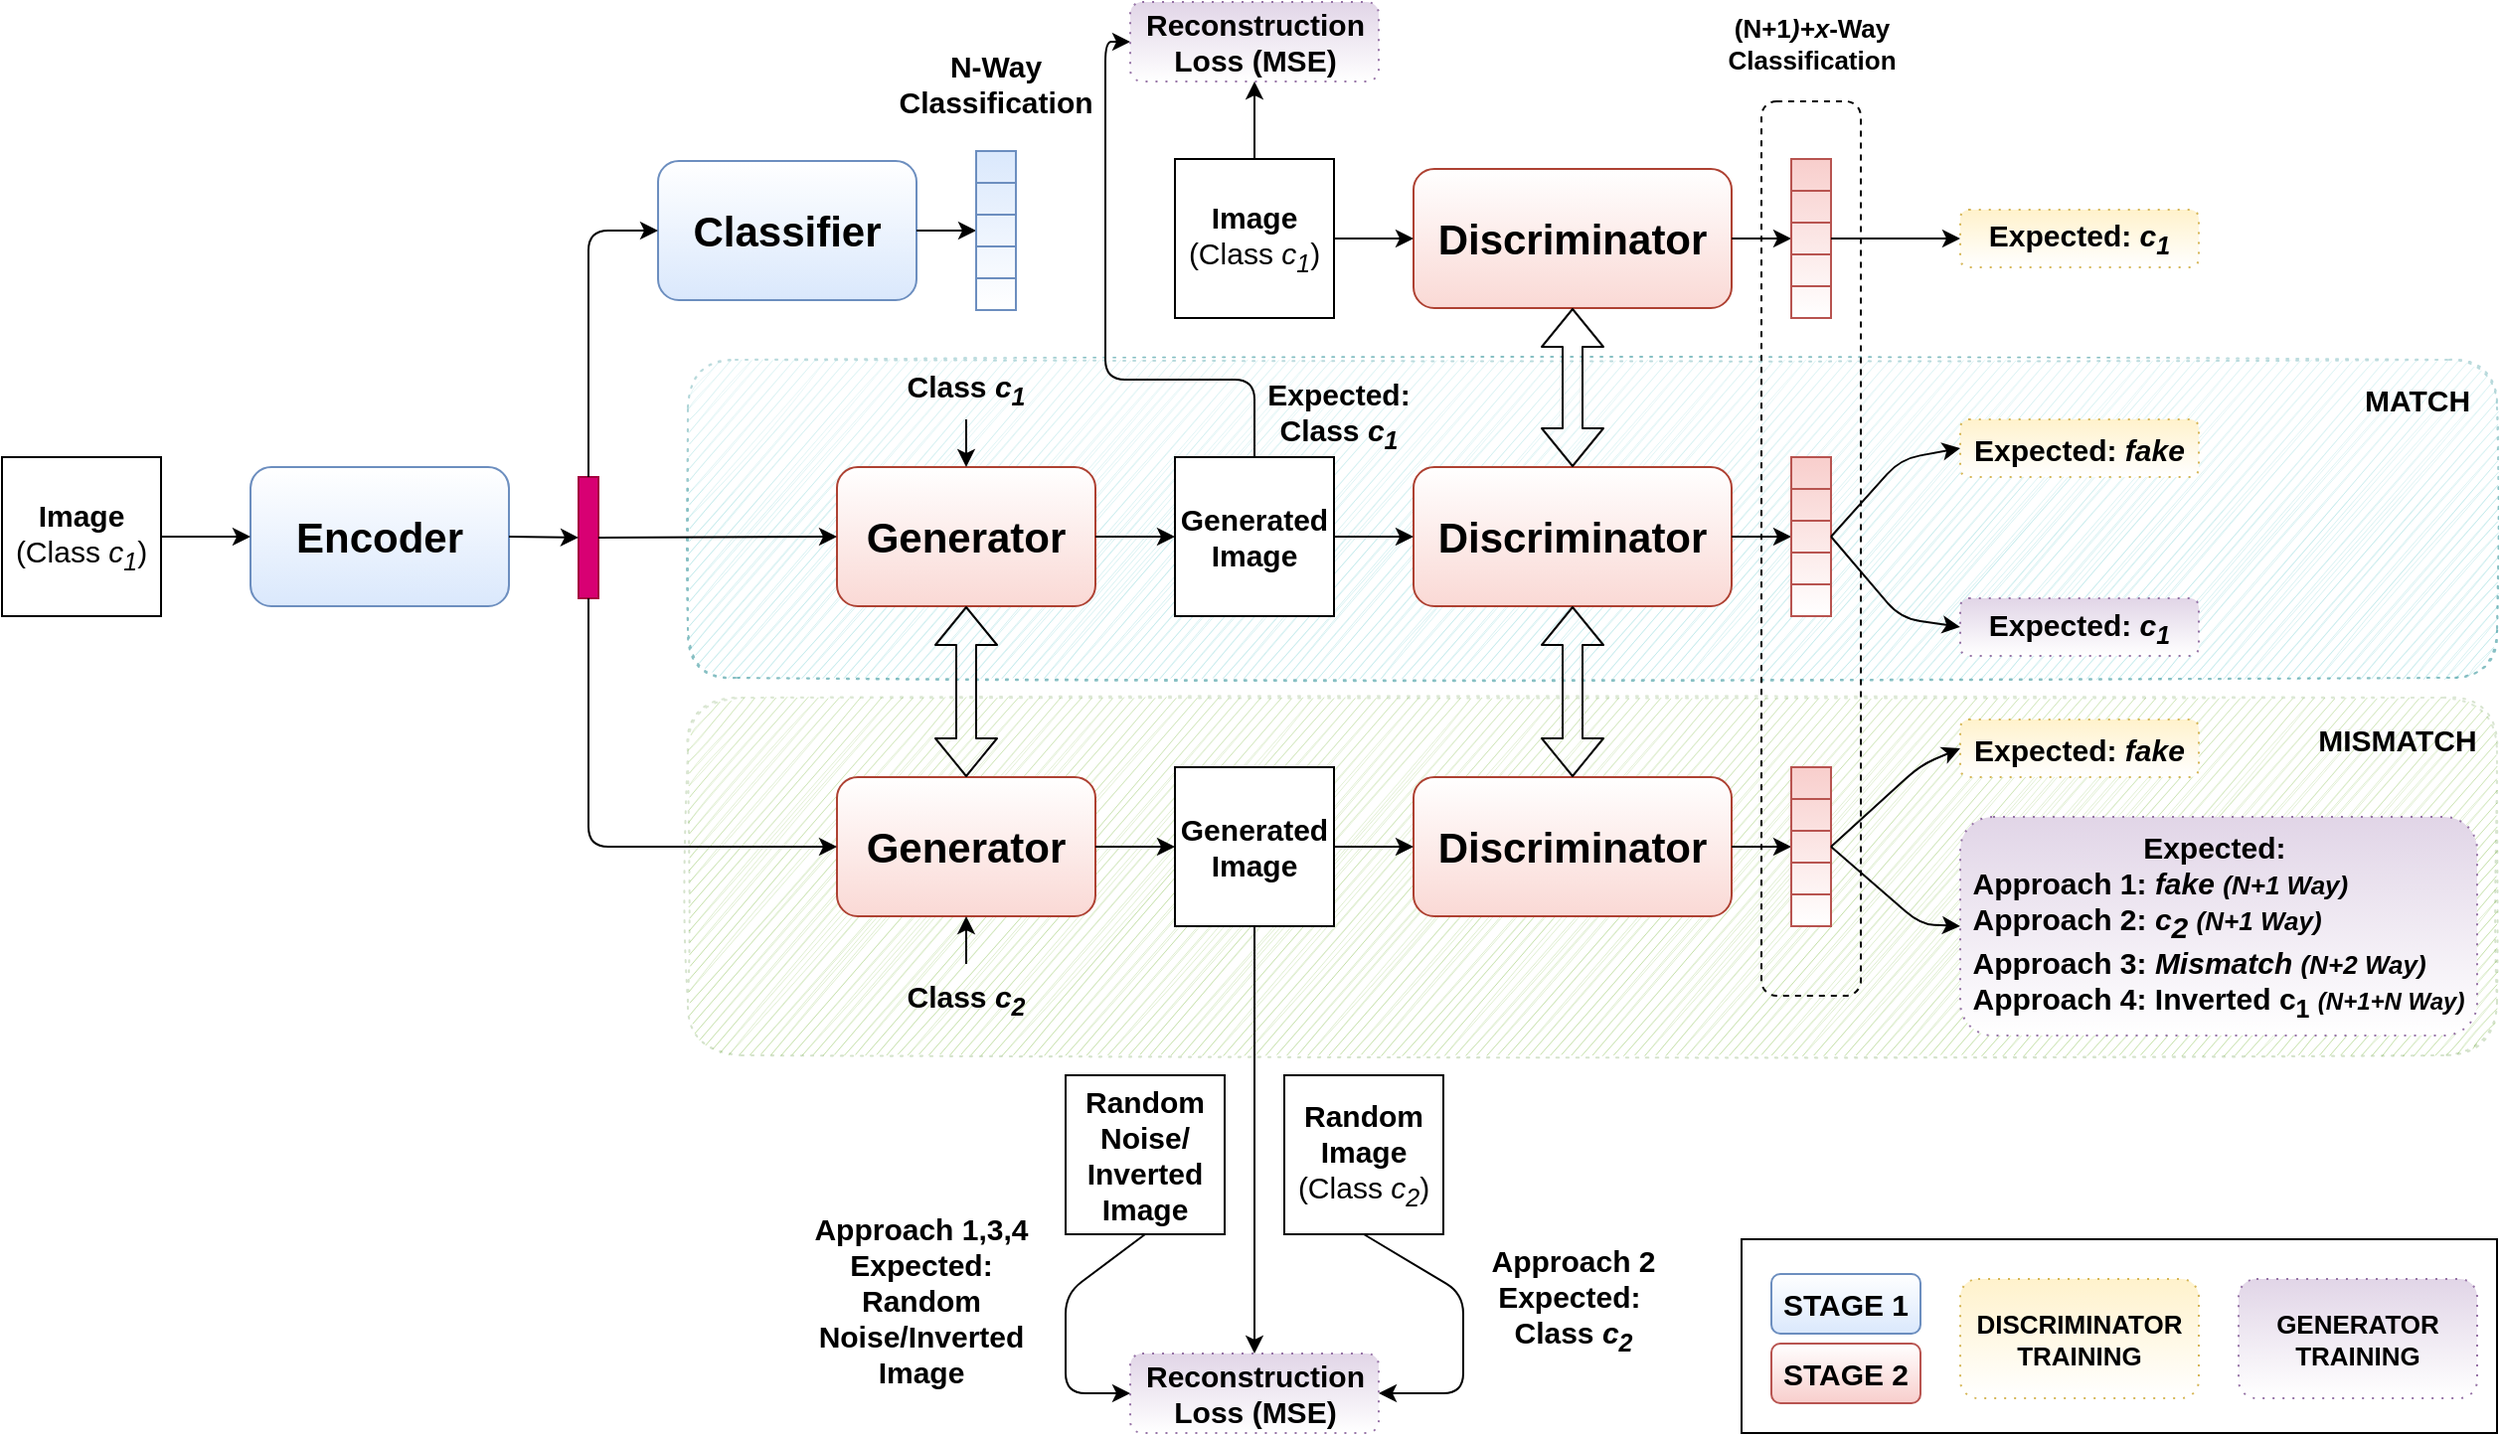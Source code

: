 <mxfile version="13.3.1" type="device"><diagram id="Z1lKrPUYATinIH0NESB3" name="Page-1"><mxGraphModel dx="1707" dy="2153" grid="1" gridSize="10" guides="1" tooltips="1" connect="1" arrows="1" fold="1" page="1" pageScale="1" pageWidth="850" pageHeight="1100" math="0" shadow="0"><root><mxCell id="0"/><mxCell id="1" parent="0"/><mxCell id="sJBZV1n2HezJWzcrsBz3-10" value="" style="rounded=0;whiteSpace=wrap;html=1;glass=0;gradientColor=none;" parent="1" vertex="1"><mxGeometry x="980" y="552.5" width="380" height="97.5" as="geometry"/></mxCell><mxCell id="sJBZV1n2HezJWzcrsBz3-5" value="" style="rounded=1;whiteSpace=wrap;html=1;glass=1;dashed=1;dashPattern=1 4;opacity=20;sketch=1;fillColor=#60a917;strokeColor=#2D7600;fontColor=#ffffff;comic=0;" parent="1" vertex="1"><mxGeometry x="450" y="280" width="910" height="180" as="geometry"/></mxCell><mxCell id="sJBZV1n2HezJWzcrsBz3-4" value="" style="rounded=1;whiteSpace=wrap;html=1;dashed=1;dashPattern=1 4;fillColor=#b0e3e6;strokeColor=#0e8088;opacity=50;glass=1;sketch=1;comic=0;" parent="1" vertex="1"><mxGeometry x="450" y="110" width="910" height="160" as="geometry"/></mxCell><mxCell id="zJcw-vy9hjVCx4lEoy4N-41" value="" style="rounded=1;whiteSpace=wrap;html=1;fillColor=none;dashed=1;" parent="1" vertex="1"><mxGeometry x="990" y="-20" width="50" height="450" as="geometry"/></mxCell><mxCell id="mXo8f-VwSQcSTak5ATPw-1" value="" style="rounded=1;whiteSpace=wrap;html=1;fillColor=#fad9d5;strokeColor=#ae4132;gradientDirection=north;gradientColor=#ffffff;" parent="1" vertex="1"><mxGeometry x="525" y="320" width="130" height="70" as="geometry"/></mxCell><mxCell id="mXo8f-VwSQcSTak5ATPw-2" value="&lt;font style=&quot;font-size: 21px&quot;&gt;&lt;b&gt;Generator&lt;/b&gt;&lt;/font&gt;" style="text;html=1;strokeColor=none;fillColor=none;align=center;verticalAlign=middle;whiteSpace=wrap;rounded=0;gradientColor=#ffffff;" parent="1" vertex="1"><mxGeometry x="540" y="332.5" width="100" height="45" as="geometry"/></mxCell><mxCell id="mXo8f-VwSQcSTak5ATPw-3" value="" style="rounded=1;whiteSpace=wrap;html=1;fillColor=#dae8fc;strokeColor=#6c8ebf;gradientDirection=north;gradientColor=#ffffff;" parent="1" vertex="1"><mxGeometry x="230" y="164" width="130" height="70" as="geometry"/></mxCell><mxCell id="mXo8f-VwSQcSTak5ATPw-4" value="&lt;font style=&quot;font-size: 21px&quot;&gt;&lt;b&gt;Encoder&lt;/b&gt;&lt;/font&gt;" style="text;html=1;strokeColor=none;fillColor=none;align=center;verticalAlign=middle;whiteSpace=wrap;rounded=0;" parent="1" vertex="1"><mxGeometry x="245" y="176.5" width="100" height="45" as="geometry"/></mxCell><mxCell id="mXo8f-VwSQcSTak5ATPw-6" value="" style="endArrow=classic;html=1;exitX=1;exitY=0.5;exitDx=0;exitDy=0;entryX=0;entryY=0.5;entryDx=0;entryDy=0;" parent="1" source="mXo8f-VwSQcSTak5ATPw-13" target="mXo8f-VwSQcSTak5ATPw-3" edge="1"><mxGeometry width="50" height="50" relative="1" as="geometry"><mxPoint x="170" y="200" as="sourcePoint"/><mxPoint x="235" y="252.5" as="targetPoint"/></mxGeometry></mxCell><mxCell id="mXo8f-VwSQcSTak5ATPw-7" value="" style="rounded=0;whiteSpace=wrap;html=1;fillColor=#d80073;strokeColor=#A50040;fontColor=#ffffff;" parent="1" vertex="1"><mxGeometry x="395" y="169" width="10" height="61" as="geometry"/></mxCell><mxCell id="mXo8f-VwSQcSTak5ATPw-8" value="" style="endArrow=classic;html=1;exitX=1;exitY=0.5;exitDx=0;exitDy=0;entryX=0;entryY=0.5;entryDx=0;entryDy=0;" parent="1" source="mXo8f-VwSQcSTak5ATPw-3" target="mXo8f-VwSQcSTak5ATPw-7" edge="1"><mxGeometry width="50" height="50" relative="1" as="geometry"><mxPoint x="400" y="340" as="sourcePoint"/><mxPoint x="450" y="290" as="targetPoint"/></mxGeometry></mxCell><mxCell id="mXo8f-VwSQcSTak5ATPw-9" value="" style="rounded=1;whiteSpace=wrap;html=1;fillColor=#dae8fc;strokeColor=#6c8ebf;gradientDirection=north;gradientColor=#ffffff;" parent="1" vertex="1"><mxGeometry x="435" y="10" width="130" height="70" as="geometry"/></mxCell><mxCell id="mXo8f-VwSQcSTak5ATPw-10" value="&lt;font style=&quot;font-size: 21px&quot;&gt;&lt;b&gt;Classifier&lt;br&gt;&lt;/b&gt;&lt;/font&gt;" style="text;html=1;strokeColor=none;fillColor=none;align=center;verticalAlign=middle;whiteSpace=wrap;rounded=0;gradientColor=#ffffff;" parent="1" vertex="1"><mxGeometry x="450" y="22.5" width="100" height="45" as="geometry"/></mxCell><mxCell id="mXo8f-VwSQcSTak5ATPw-11" value="" style="endArrow=classic;html=1;exitX=0.5;exitY=0;exitDx=0;exitDy=0;entryX=0;entryY=0.5;entryDx=0;entryDy=0;" parent="1" source="mXo8f-VwSQcSTak5ATPw-7" target="mXo8f-VwSQcSTak5ATPw-9" edge="1"><mxGeometry width="50" height="50" relative="1" as="geometry"><mxPoint x="400" y="340" as="sourcePoint"/><mxPoint x="450" y="290" as="targetPoint"/><Array as="points"><mxPoint x="400" y="45"/></Array></mxGeometry></mxCell><mxCell id="mXo8f-VwSQcSTak5ATPw-12" value="" style="endArrow=classic;html=1;exitX=0.5;exitY=1;exitDx=0;exitDy=0;entryX=0;entryY=0.5;entryDx=0;entryDy=0;" parent="1" source="mXo8f-VwSQcSTak5ATPw-7" target="mXo8f-VwSQcSTak5ATPw-1" edge="1"><mxGeometry width="50" height="50" relative="1" as="geometry"><mxPoint x="400" y="340" as="sourcePoint"/><mxPoint x="450" y="290" as="targetPoint"/><Array as="points"><mxPoint x="400" y="355"/></Array></mxGeometry></mxCell><mxCell id="mXo8f-VwSQcSTak5ATPw-13" value="&lt;font style=&quot;font-size: 15px&quot;&gt;&lt;b&gt;Image&lt;/b&gt;&lt;br&gt;(Class &lt;i&gt;c&lt;sub&gt;1&lt;/sub&gt;&lt;/i&gt;)&lt;/font&gt;" style="whiteSpace=wrap;html=1;aspect=fixed;gradientDirection=east;" parent="1" vertex="1"><mxGeometry x="105" y="159" width="80" height="80" as="geometry"/></mxCell><mxCell id="WpkxLUuWUTGT2Ar3NNRD-6" style="edgeStyle=orthogonalEdgeStyle;rounded=0;orthogonalLoop=1;jettySize=auto;html=1;entryX=0.5;entryY=0;entryDx=0;entryDy=0;" parent="1" source="mXo8f-VwSQcSTak5ATPw-14" target="WpkxLUuWUTGT2Ar3NNRD-3" edge="1"><mxGeometry relative="1" as="geometry"/></mxCell><mxCell id="mXo8f-VwSQcSTak5ATPw-14" value="&lt;font style=&quot;font-size: 15px&quot;&gt;&lt;b&gt;Generated&lt;br&gt;Image&lt;/b&gt;&lt;br&gt;&lt;/font&gt;" style="whiteSpace=wrap;html=1;aspect=fixed;gradientDirection=east;gradientColor=#ffffff;" parent="1" vertex="1"><mxGeometry x="695" y="315" width="80" height="80" as="geometry"/></mxCell><mxCell id="mXo8f-VwSQcSTak5ATPw-15" value="" style="endArrow=classic;html=1;exitX=1;exitY=0.5;exitDx=0;exitDy=0;entryX=0;entryY=0.5;entryDx=0;entryDy=0;gradientColor=#ffffff;" parent="1" source="mXo8f-VwSQcSTak5ATPw-1" target="mXo8f-VwSQcSTak5ATPw-14" edge="1"><mxGeometry width="50" height="50" relative="1" as="geometry"><mxPoint x="505" y="390" as="sourcePoint"/><mxPoint x="555" y="340" as="targetPoint"/></mxGeometry></mxCell><mxCell id="mXo8f-VwSQcSTak5ATPw-16" value="" style="rounded=1;whiteSpace=wrap;html=1;fillColor=#fad9d5;strokeColor=#ae4132;gradientDirection=north;gradientColor=#ffffff;" parent="1" vertex="1"><mxGeometry x="815" y="320" width="160" height="70" as="geometry"/></mxCell><mxCell id="mXo8f-VwSQcSTak5ATPw-17" value="&lt;font style=&quot;font-size: 21px&quot;&gt;&lt;b&gt;Discriminator&lt;br&gt;&lt;/b&gt;&lt;/font&gt;" style="text;html=1;strokeColor=none;fillColor=none;align=center;verticalAlign=middle;whiteSpace=wrap;rounded=0;gradientColor=#ffffff;" parent="1" vertex="1"><mxGeometry x="845" y="332.5" width="100" height="45" as="geometry"/></mxCell><mxCell id="mXo8f-VwSQcSTak5ATPw-18" value="" style="endArrow=classic;html=1;exitX=1;exitY=0.5;exitDx=0;exitDy=0;entryX=0;entryY=0.5;entryDx=0;entryDy=0;gradientColor=#ffffff;" parent="1" source="mXo8f-VwSQcSTak5ATPw-14" target="mXo8f-VwSQcSTak5ATPw-16" edge="1"><mxGeometry width="50" height="50" relative="1" as="geometry"><mxPoint x="745" y="430" as="sourcePoint"/><mxPoint x="795" y="380" as="targetPoint"/></mxGeometry></mxCell><mxCell id="mXo8f-VwSQcSTak5ATPw-54" value="" style="endArrow=classic;html=1;exitX=1;exitY=0.5;exitDx=0;exitDy=0;entryX=0;entryY=0.5;entryDx=0;entryDy=0;gradientColor=#ffffff;" parent="1" source="mXo8f-VwSQcSTak5ATPw-9" target="mXo8f-VwSQcSTak5ATPw-37" edge="1"><mxGeometry width="50" height="50" relative="1" as="geometry"><mxPoint x="535" y="200" as="sourcePoint"/><mxPoint x="585" y="150" as="targetPoint"/></mxGeometry></mxCell><mxCell id="mXo8f-VwSQcSTak5ATPw-55" value="&lt;font style=&quot;font-size: 15px&quot;&gt;&lt;b&gt;N-Way Classification&lt;/b&gt;&lt;/font&gt;" style="text;html=1;strokeColor=none;fillColor=none;align=center;verticalAlign=middle;whiteSpace=wrap;rounded=0;gradientColor=#ffffff;" parent="1" vertex="1"><mxGeometry x="555" y="-50" width="100" height="41" as="geometry"/></mxCell><mxCell id="mXo8f-VwSQcSTak5ATPw-56" value="&lt;font style=&quot;font-size: 13px&quot;&gt;&lt;b&gt;(N+1&lt;i&gt;)+x&lt;/i&gt;-Way Classification&lt;/b&gt;&lt;/font&gt;" style="text;html=1;strokeColor=none;fillColor=none;align=center;verticalAlign=middle;whiteSpace=wrap;rounded=0;gradientColor=#ffffff;" parent="1" vertex="1"><mxGeometry x="967.5" y="-70" width="95" height="41" as="geometry"/></mxCell><mxCell id="mXo8f-VwSQcSTak5ATPw-57" value="" style="endArrow=classic;html=1;exitX=1;exitY=0.5;exitDx=0;exitDy=0;entryX=0;entryY=0.5;entryDx=0;entryDy=0;gradientColor=#ffffff;" parent="1" source="mXo8f-VwSQcSTak5ATPw-16" target="mXo8f-VwSQcSTak5ATPw-48" edge="1"><mxGeometry width="50" height="50" relative="1" as="geometry"><mxPoint x="625" y="340" as="sourcePoint"/><mxPoint x="675" y="290" as="targetPoint"/></mxGeometry></mxCell><mxCell id="zJcw-vy9hjVCx4lEoy4N-1" value="" style="rounded=1;whiteSpace=wrap;html=1;fillColor=#fad9d5;strokeColor=#ae4132;gradientDirection=north;gradientColor=#ffffff;" parent="1" vertex="1"><mxGeometry x="525" y="164" width="130" height="70" as="geometry"/></mxCell><mxCell id="zJcw-vy9hjVCx4lEoy4N-2" value="&lt;font style=&quot;font-size: 21px&quot;&gt;&lt;b&gt;Generator&lt;/b&gt;&lt;/font&gt;" style="text;html=1;strokeColor=none;fillColor=none;align=center;verticalAlign=middle;whiteSpace=wrap;rounded=0;gradientColor=#ffffff;" parent="1" vertex="1"><mxGeometry x="540" y="176.5" width="100" height="45" as="geometry"/></mxCell><mxCell id="zJcw-vy9hjVCx4lEoy4N-3" value="&lt;font style=&quot;font-size: 15px&quot;&gt;&lt;b&gt;Generated&lt;br&gt;Image&lt;/b&gt;&lt;br&gt;&lt;/font&gt;" style="whiteSpace=wrap;html=1;aspect=fixed;gradientDirection=east;gradientColor=#ffffff;" parent="1" vertex="1"><mxGeometry x="695" y="159" width="80" height="80" as="geometry"/></mxCell><mxCell id="zJcw-vy9hjVCx4lEoy4N-4" value="" style="endArrow=classic;html=1;exitX=1;exitY=0.5;exitDx=0;exitDy=0;entryX=0;entryY=0.5;entryDx=0;entryDy=0;gradientColor=#ffffff;" parent="1" source="zJcw-vy9hjVCx4lEoy4N-1" target="zJcw-vy9hjVCx4lEoy4N-3" edge="1"><mxGeometry width="50" height="50" relative="1" as="geometry"><mxPoint x="505" y="234" as="sourcePoint"/><mxPoint x="555" y="184" as="targetPoint"/></mxGeometry></mxCell><mxCell id="zJcw-vy9hjVCx4lEoy4N-5" value="" style="rounded=1;whiteSpace=wrap;html=1;fillColor=#fad9d5;strokeColor=#ae4132;gradientDirection=north;gradientColor=#ffffff;" parent="1" vertex="1"><mxGeometry x="815" y="164" width="160" height="70" as="geometry"/></mxCell><mxCell id="zJcw-vy9hjVCx4lEoy4N-6" value="&lt;font style=&quot;font-size: 21px&quot;&gt;&lt;b&gt;Discriminator&lt;br&gt;&lt;/b&gt;&lt;/font&gt;" style="text;html=1;strokeColor=none;fillColor=none;align=center;verticalAlign=middle;whiteSpace=wrap;rounded=0;gradientColor=#ffffff;" parent="1" vertex="1"><mxGeometry x="845" y="176.5" width="100" height="45" as="geometry"/></mxCell><mxCell id="zJcw-vy9hjVCx4lEoy4N-7" value="" style="endArrow=classic;html=1;exitX=1;exitY=0.5;exitDx=0;exitDy=0;entryX=0;entryY=0.5;entryDx=0;entryDy=0;gradientColor=#ffffff;" parent="1" source="zJcw-vy9hjVCx4lEoy4N-3" target="zJcw-vy9hjVCx4lEoy4N-5" edge="1"><mxGeometry width="50" height="50" relative="1" as="geometry"><mxPoint x="745" y="274" as="sourcePoint"/><mxPoint x="795" y="224" as="targetPoint"/></mxGeometry></mxCell><mxCell id="zJcw-vy9hjVCx4lEoy4N-19" value="" style="endArrow=classic;html=1;exitX=1;exitY=0.5;exitDx=0;exitDy=0;entryX=0;entryY=0.5;entryDx=0;entryDy=0;gradientColor=#ffffff;" parent="1" source="zJcw-vy9hjVCx4lEoy4N-5" target="zJcw-vy9hjVCx4lEoy4N-13" edge="1"><mxGeometry width="50" height="50" relative="1" as="geometry"><mxPoint x="625" y="184" as="sourcePoint"/><mxPoint x="675" y="134" as="targetPoint"/></mxGeometry></mxCell><mxCell id="zJcw-vy9hjVCx4lEoy4N-8" value="" style="shape=table;html=1;whiteSpace=wrap;startSize=0;container=1;collapsible=0;childLayout=tableLayout;fillColor=#f8cecc;strokeColor=#b85450;gradientColor=#ffffff;" parent="1" vertex="1"><mxGeometry x="1005" y="159" width="20" height="80" as="geometry"/></mxCell><mxCell id="zJcw-vy9hjVCx4lEoy4N-9" value="" style="shape=partialRectangle;html=1;whiteSpace=wrap;collapsible=0;dropTarget=0;pointerEvents=0;fillColor=none;top=0;left=0;bottom=0;right=0;points=[[0,0.5],[1,0.5]];portConstraint=eastwest;gradientColor=#ffffff;" parent="zJcw-vy9hjVCx4lEoy4N-8" vertex="1"><mxGeometry width="20" height="16" as="geometry"/></mxCell><mxCell id="zJcw-vy9hjVCx4lEoy4N-10" value="" style="shape=partialRectangle;html=1;whiteSpace=wrap;connectable=0;overflow=hidden;fillColor=none;top=0;left=0;bottom=0;right=0;gradientColor=#ffffff;" parent="zJcw-vy9hjVCx4lEoy4N-9" vertex="1"><mxGeometry width="20" height="16" as="geometry"/></mxCell><mxCell id="zJcw-vy9hjVCx4lEoy4N-11" value="" style="shape=partialRectangle;html=1;whiteSpace=wrap;collapsible=0;dropTarget=0;pointerEvents=0;fillColor=none;top=0;left=0;bottom=0;right=0;points=[[0,0.5],[1,0.5]];portConstraint=eastwest;gradientColor=#ffffff;" parent="zJcw-vy9hjVCx4lEoy4N-8" vertex="1"><mxGeometry y="16" width="20" height="16" as="geometry"/></mxCell><mxCell id="zJcw-vy9hjVCx4lEoy4N-12" value="" style="shape=partialRectangle;html=1;whiteSpace=wrap;connectable=0;overflow=hidden;fillColor=none;top=0;left=0;bottom=0;right=0;gradientColor=#ffffff;" parent="zJcw-vy9hjVCx4lEoy4N-11" vertex="1"><mxGeometry width="20" height="16" as="geometry"/></mxCell><mxCell id="zJcw-vy9hjVCx4lEoy4N-13" value="" style="shape=partialRectangle;html=1;whiteSpace=wrap;collapsible=0;dropTarget=0;pointerEvents=0;fillColor=none;top=0;left=0;bottom=0;right=0;points=[[0,0.5],[1,0.5]];portConstraint=eastwest;gradientColor=#ffffff;" parent="zJcw-vy9hjVCx4lEoy4N-8" vertex="1"><mxGeometry y="32" width="20" height="16" as="geometry"/></mxCell><mxCell id="zJcw-vy9hjVCx4lEoy4N-14" value="" style="shape=partialRectangle;html=1;whiteSpace=wrap;connectable=0;overflow=hidden;fillColor=none;top=0;left=0;bottom=0;right=0;gradientColor=#ffffff;" parent="zJcw-vy9hjVCx4lEoy4N-13" vertex="1"><mxGeometry width="20" height="16" as="geometry"/></mxCell><mxCell id="zJcw-vy9hjVCx4lEoy4N-15" value="" style="shape=partialRectangle;html=1;whiteSpace=wrap;collapsible=0;dropTarget=0;pointerEvents=0;fillColor=none;top=0;left=0;bottom=0;right=0;points=[[0,0.5],[1,0.5]];portConstraint=eastwest;gradientColor=#ffffff;" parent="zJcw-vy9hjVCx4lEoy4N-8" vertex="1"><mxGeometry y="48" width="20" height="16" as="geometry"/></mxCell><mxCell id="zJcw-vy9hjVCx4lEoy4N-16" value="" style="shape=partialRectangle;html=1;whiteSpace=wrap;connectable=0;overflow=hidden;fillColor=none;top=0;left=0;bottom=0;right=0;gradientColor=#ffffff;" parent="zJcw-vy9hjVCx4lEoy4N-15" vertex="1"><mxGeometry width="20" height="16" as="geometry"/></mxCell><mxCell id="zJcw-vy9hjVCx4lEoy4N-17" value="" style="shape=partialRectangle;html=1;whiteSpace=wrap;collapsible=0;dropTarget=0;pointerEvents=0;fillColor=none;top=0;left=0;bottom=0;right=0;points=[[0,0.5],[1,0.5]];portConstraint=eastwest;gradientColor=#ffffff;" parent="zJcw-vy9hjVCx4lEoy4N-8" vertex="1"><mxGeometry y="64" width="20" height="16" as="geometry"/></mxCell><mxCell id="zJcw-vy9hjVCx4lEoy4N-18" value="" style="shape=partialRectangle;html=1;whiteSpace=wrap;connectable=0;overflow=hidden;fillColor=none;top=0;left=0;bottom=0;right=0;gradientColor=#ffffff;" parent="zJcw-vy9hjVCx4lEoy4N-17" vertex="1"><mxGeometry width="20" height="16" as="geometry"/></mxCell><mxCell id="mXo8f-VwSQcSTak5ATPw-43" value="" style="shape=table;html=1;whiteSpace=wrap;startSize=0;container=1;collapsible=0;childLayout=tableLayout;fillColor=#f8cecc;strokeColor=#b85450;gradientColor=#ffffff;" parent="1" vertex="1"><mxGeometry x="1005" y="315" width="20" height="80" as="geometry"/></mxCell><mxCell id="mXo8f-VwSQcSTak5ATPw-44" value="" style="shape=partialRectangle;html=1;whiteSpace=wrap;collapsible=0;dropTarget=0;pointerEvents=0;fillColor=none;top=0;left=0;bottom=0;right=0;points=[[0,0.5],[1,0.5]];portConstraint=eastwest;gradientColor=#ffffff;" parent="mXo8f-VwSQcSTak5ATPw-43" vertex="1"><mxGeometry width="20" height="16" as="geometry"/></mxCell><mxCell id="mXo8f-VwSQcSTak5ATPw-45" value="" style="shape=partialRectangle;html=1;whiteSpace=wrap;connectable=0;overflow=hidden;fillColor=none;top=0;left=0;bottom=0;right=0;gradientColor=#ffffff;" parent="mXo8f-VwSQcSTak5ATPw-44" vertex="1"><mxGeometry width="20" height="16" as="geometry"/></mxCell><mxCell id="mXo8f-VwSQcSTak5ATPw-46" value="" style="shape=partialRectangle;html=1;whiteSpace=wrap;collapsible=0;dropTarget=0;pointerEvents=0;fillColor=none;top=0;left=0;bottom=0;right=0;points=[[0,0.5],[1,0.5]];portConstraint=eastwest;gradientColor=#ffffff;" parent="mXo8f-VwSQcSTak5ATPw-43" vertex="1"><mxGeometry y="16" width="20" height="16" as="geometry"/></mxCell><mxCell id="mXo8f-VwSQcSTak5ATPw-47" value="" style="shape=partialRectangle;html=1;whiteSpace=wrap;connectable=0;overflow=hidden;fillColor=none;top=0;left=0;bottom=0;right=0;gradientColor=#ffffff;" parent="mXo8f-VwSQcSTak5ATPw-46" vertex="1"><mxGeometry width="20" height="16" as="geometry"/></mxCell><mxCell id="mXo8f-VwSQcSTak5ATPw-48" value="" style="shape=partialRectangle;html=1;whiteSpace=wrap;collapsible=0;dropTarget=0;pointerEvents=0;fillColor=none;top=0;left=0;bottom=0;right=0;points=[[0,0.5],[1,0.5]];portConstraint=eastwest;gradientColor=#ffffff;" parent="mXo8f-VwSQcSTak5ATPw-43" vertex="1"><mxGeometry y="32" width="20" height="16" as="geometry"/></mxCell><mxCell id="mXo8f-VwSQcSTak5ATPw-49" value="" style="shape=partialRectangle;html=1;whiteSpace=wrap;connectable=0;overflow=hidden;fillColor=none;top=0;left=0;bottom=0;right=0;gradientColor=#ffffff;" parent="mXo8f-VwSQcSTak5ATPw-48" vertex="1"><mxGeometry width="20" height="16" as="geometry"/></mxCell><mxCell id="mXo8f-VwSQcSTak5ATPw-50" value="" style="shape=partialRectangle;html=1;whiteSpace=wrap;collapsible=0;dropTarget=0;pointerEvents=0;fillColor=none;top=0;left=0;bottom=0;right=0;points=[[0,0.5],[1,0.5]];portConstraint=eastwest;gradientColor=#ffffff;" parent="mXo8f-VwSQcSTak5ATPw-43" vertex="1"><mxGeometry y="48" width="20" height="16" as="geometry"/></mxCell><mxCell id="mXo8f-VwSQcSTak5ATPw-51" value="" style="shape=partialRectangle;html=1;whiteSpace=wrap;connectable=0;overflow=hidden;fillColor=none;top=0;left=0;bottom=0;right=0;gradientColor=#ffffff;" parent="mXo8f-VwSQcSTak5ATPw-50" vertex="1"><mxGeometry width="20" height="16" as="geometry"/></mxCell><mxCell id="mXo8f-VwSQcSTak5ATPw-52" value="" style="shape=partialRectangle;html=1;whiteSpace=wrap;collapsible=0;dropTarget=0;pointerEvents=0;fillColor=none;top=0;left=0;bottom=0;right=0;points=[[0,0.5],[1,0.5]];portConstraint=eastwest;gradientColor=#ffffff;" parent="mXo8f-VwSQcSTak5ATPw-43" vertex="1"><mxGeometry y="64" width="20" height="16" as="geometry"/></mxCell><mxCell id="mXo8f-VwSQcSTak5ATPw-53" value="" style="shape=partialRectangle;html=1;whiteSpace=wrap;connectable=0;overflow=hidden;fillColor=none;top=0;left=0;bottom=0;right=0;gradientColor=#ffffff;" parent="mXo8f-VwSQcSTak5ATPw-52" vertex="1"><mxGeometry width="20" height="16" as="geometry"/></mxCell><mxCell id="mXo8f-VwSQcSTak5ATPw-32" value="" style="shape=table;html=1;whiteSpace=wrap;startSize=0;container=1;collapsible=0;childLayout=tableLayout;fillColor=#dae8fc;strokeColor=#6c8ebf;gradientColor=#ffffff;" parent="1" vertex="1"><mxGeometry x="595" y="5" width="20" height="80" as="geometry"/></mxCell><mxCell id="mXo8f-VwSQcSTak5ATPw-33" value="" style="shape=partialRectangle;html=1;whiteSpace=wrap;collapsible=0;dropTarget=0;pointerEvents=0;fillColor=none;top=0;left=0;bottom=0;right=0;points=[[0,0.5],[1,0.5]];portConstraint=eastwest;gradientColor=#ffffff;" parent="mXo8f-VwSQcSTak5ATPw-32" vertex="1"><mxGeometry width="20" height="16" as="geometry"/></mxCell><mxCell id="mXo8f-VwSQcSTak5ATPw-34" value="" style="shape=partialRectangle;html=1;whiteSpace=wrap;connectable=0;overflow=hidden;fillColor=none;top=0;left=0;bottom=0;right=0;gradientColor=#ffffff;" parent="mXo8f-VwSQcSTak5ATPw-33" vertex="1"><mxGeometry width="20" height="16" as="geometry"/></mxCell><mxCell id="mXo8f-VwSQcSTak5ATPw-35" value="" style="shape=partialRectangle;html=1;whiteSpace=wrap;collapsible=0;dropTarget=0;pointerEvents=0;fillColor=none;top=0;left=0;bottom=0;right=0;points=[[0,0.5],[1,0.5]];portConstraint=eastwest;gradientColor=#ffffff;" parent="mXo8f-VwSQcSTak5ATPw-32" vertex="1"><mxGeometry y="16" width="20" height="16" as="geometry"/></mxCell><mxCell id="mXo8f-VwSQcSTak5ATPw-36" value="" style="shape=partialRectangle;html=1;whiteSpace=wrap;connectable=0;overflow=hidden;fillColor=none;top=0;left=0;bottom=0;right=0;gradientColor=#ffffff;" parent="mXo8f-VwSQcSTak5ATPw-35" vertex="1"><mxGeometry width="20" height="16" as="geometry"/></mxCell><mxCell id="mXo8f-VwSQcSTak5ATPw-37" value="" style="shape=partialRectangle;html=1;whiteSpace=wrap;collapsible=0;dropTarget=0;pointerEvents=0;fillColor=none;top=0;left=0;bottom=0;right=0;points=[[0,0.5],[1,0.5]];portConstraint=eastwest;gradientColor=#ffffff;" parent="mXo8f-VwSQcSTak5ATPw-32" vertex="1"><mxGeometry y="32" width="20" height="16" as="geometry"/></mxCell><mxCell id="mXo8f-VwSQcSTak5ATPw-38" value="" style="shape=partialRectangle;html=1;whiteSpace=wrap;connectable=0;overflow=hidden;fillColor=none;top=0;left=0;bottom=0;right=0;gradientColor=#ffffff;" parent="mXo8f-VwSQcSTak5ATPw-37" vertex="1"><mxGeometry width="20" height="16" as="geometry"/></mxCell><mxCell id="mXo8f-VwSQcSTak5ATPw-39" value="" style="shape=partialRectangle;html=1;whiteSpace=wrap;collapsible=0;dropTarget=0;pointerEvents=0;fillColor=none;top=0;left=0;bottom=0;right=0;points=[[0,0.5],[1,0.5]];portConstraint=eastwest;gradientColor=#ffffff;" parent="mXo8f-VwSQcSTak5ATPw-32" vertex="1"><mxGeometry y="48" width="20" height="16" as="geometry"/></mxCell><mxCell id="mXo8f-VwSQcSTak5ATPw-40" value="" style="shape=partialRectangle;html=1;whiteSpace=wrap;connectable=0;overflow=hidden;fillColor=none;top=0;left=0;bottom=0;right=0;gradientColor=#ffffff;" parent="mXo8f-VwSQcSTak5ATPw-39" vertex="1"><mxGeometry width="20" height="16" as="geometry"/></mxCell><mxCell id="mXo8f-VwSQcSTak5ATPw-41" value="" style="shape=partialRectangle;html=1;whiteSpace=wrap;collapsible=0;dropTarget=0;pointerEvents=0;fillColor=none;top=0;left=0;bottom=0;right=0;points=[[0,0.5],[1,0.5]];portConstraint=eastwest;gradientColor=#ffffff;" parent="mXo8f-VwSQcSTak5ATPw-32" vertex="1"><mxGeometry y="64" width="20" height="16" as="geometry"/></mxCell><mxCell id="mXo8f-VwSQcSTak5ATPw-42" value="" style="shape=partialRectangle;html=1;whiteSpace=wrap;connectable=0;overflow=hidden;fillColor=none;top=0;left=0;bottom=0;right=0;gradientColor=#ffffff;" parent="mXo8f-VwSQcSTak5ATPw-41" vertex="1"><mxGeometry width="20" height="16" as="geometry"/></mxCell><mxCell id="zJcw-vy9hjVCx4lEoy4N-20" value="" style="endArrow=classic;html=1;exitX=1;exitY=0.5;exitDx=0;exitDy=0;entryX=0;entryY=0.5;entryDx=0;entryDy=0;" parent="1" source="mXo8f-VwSQcSTak5ATPw-7" target="zJcw-vy9hjVCx4lEoy4N-1" edge="1"><mxGeometry width="50" height="50" relative="1" as="geometry"><mxPoint x="500" y="230" as="sourcePoint"/><mxPoint x="550" y="180" as="targetPoint"/></mxGeometry></mxCell><mxCell id="zJcw-vy9hjVCx4lEoy4N-21" value="&lt;font style=&quot;font-size: 15px&quot;&gt;&lt;b&gt;Class &lt;i&gt;c&lt;/i&gt;&lt;sub&gt;&lt;i&gt;1&lt;/i&gt;&lt;br&gt;&lt;/sub&gt;&lt;/b&gt;&lt;/font&gt;" style="text;html=1;strokeColor=none;fillColor=none;align=center;verticalAlign=middle;whiteSpace=wrap;rounded=0;gradientColor=#ffffff;" parent="1" vertex="1"><mxGeometry x="555" y="110" width="70" height="30" as="geometry"/></mxCell><mxCell id="zJcw-vy9hjVCx4lEoy4N-22" value="&lt;font style=&quot;font-size: 15px&quot;&gt;&lt;b&gt;Class &lt;i&gt;c&lt;sub&gt;2&lt;/sub&gt;&lt;/i&gt;&lt;/b&gt;&lt;/font&gt;" style="text;html=1;strokeColor=none;fillColor=none;align=center;verticalAlign=middle;whiteSpace=wrap;rounded=0;gradientColor=#ffffff;" parent="1" vertex="1"><mxGeometry x="555" y="414" width="70" height="36" as="geometry"/></mxCell><mxCell id="zJcw-vy9hjVCx4lEoy4N-23" value="" style="endArrow=classic;html=1;entryX=0.5;entryY=0;entryDx=0;entryDy=0;exitX=0.5;exitY=1;exitDx=0;exitDy=0;gradientColor=#ffffff;" parent="1" source="zJcw-vy9hjVCx4lEoy4N-21" target="zJcw-vy9hjVCx4lEoy4N-1" edge="1"><mxGeometry width="50" height="50" relative="1" as="geometry"><mxPoint x="590" y="230" as="sourcePoint"/><mxPoint x="640" y="180" as="targetPoint"/></mxGeometry></mxCell><mxCell id="zJcw-vy9hjVCx4lEoy4N-24" value="" style="endArrow=classic;html=1;entryX=0.5;entryY=1;entryDx=0;entryDy=0;exitX=0.5;exitY=0;exitDx=0;exitDy=0;gradientColor=#ffffff;" parent="1" source="zJcw-vy9hjVCx4lEoy4N-22" target="mXo8f-VwSQcSTak5ATPw-1" edge="1"><mxGeometry width="50" height="50" relative="1" as="geometry"><mxPoint x="590" y="450" as="sourcePoint"/><mxPoint x="590" y="390" as="targetPoint"/></mxGeometry></mxCell><mxCell id="zJcw-vy9hjVCx4lEoy4N-25" value="&lt;font style=&quot;font-size: 15px&quot;&gt;&lt;b&gt;Image&lt;/b&gt;&lt;br&gt;(Class &lt;i&gt;c&lt;sub&gt;1&lt;/sub&gt;&lt;/i&gt;)&lt;/font&gt;" style="whiteSpace=wrap;html=1;aspect=fixed;gradientDirection=east;gradientColor=#ffffff;" parent="1" vertex="1"><mxGeometry x="695" y="9" width="80" height="80" as="geometry"/></mxCell><mxCell id="zJcw-vy9hjVCx4lEoy4N-26" value="" style="rounded=1;whiteSpace=wrap;html=1;fillColor=#fad9d5;strokeColor=#ae4132;gradientDirection=north;gradientColor=#ffffff;" parent="1" vertex="1"><mxGeometry x="815" y="14" width="160" height="70" as="geometry"/></mxCell><mxCell id="zJcw-vy9hjVCx4lEoy4N-27" value="&lt;font style=&quot;font-size: 21px&quot;&gt;&lt;b&gt;Discriminator&lt;br&gt;&lt;/b&gt;&lt;/font&gt;" style="text;html=1;strokeColor=none;fillColor=none;align=center;verticalAlign=middle;whiteSpace=wrap;rounded=0;gradientColor=#ffffff;" parent="1" vertex="1"><mxGeometry x="845" y="26.5" width="100" height="45" as="geometry"/></mxCell><mxCell id="zJcw-vy9hjVCx4lEoy4N-28" value="" style="endArrow=classic;html=1;exitX=1;exitY=0.5;exitDx=0;exitDy=0;entryX=0;entryY=0.5;entryDx=0;entryDy=0;gradientColor=#ffffff;" parent="1" source="zJcw-vy9hjVCx4lEoy4N-25" target="zJcw-vy9hjVCx4lEoy4N-26" edge="1"><mxGeometry width="50" height="50" relative="1" as="geometry"><mxPoint x="745" y="124" as="sourcePoint"/><mxPoint x="795" y="74" as="targetPoint"/></mxGeometry></mxCell><mxCell id="zJcw-vy9hjVCx4lEoy4N-29" value="" style="endArrow=classic;html=1;exitX=1;exitY=0.5;exitDx=0;exitDy=0;entryX=0;entryY=0.5;entryDx=0;entryDy=0;gradientColor=#ffffff;" parent="1" source="zJcw-vy9hjVCx4lEoy4N-26" target="zJcw-vy9hjVCx4lEoy4N-35" edge="1"><mxGeometry width="50" height="50" relative="1" as="geometry"><mxPoint x="625" y="34" as="sourcePoint"/><mxPoint x="675" y="-16" as="targetPoint"/></mxGeometry></mxCell><mxCell id="zJcw-vy9hjVCx4lEoy4N-30" value="" style="shape=table;html=1;whiteSpace=wrap;startSize=0;container=1;collapsible=0;childLayout=tableLayout;fillColor=#f8cecc;strokeColor=#b85450;gradientColor=#ffffff;" parent="1" vertex="1"><mxGeometry x="1005" y="9" width="20" height="80" as="geometry"/></mxCell><mxCell id="zJcw-vy9hjVCx4lEoy4N-31" value="" style="shape=partialRectangle;html=1;whiteSpace=wrap;collapsible=0;dropTarget=0;pointerEvents=0;fillColor=none;top=0;left=0;bottom=0;right=0;points=[[0,0.5],[1,0.5]];portConstraint=eastwest;gradientColor=#ffffff;" parent="zJcw-vy9hjVCx4lEoy4N-30" vertex="1"><mxGeometry width="20" height="16" as="geometry"/></mxCell><mxCell id="zJcw-vy9hjVCx4lEoy4N-32" value="" style="shape=partialRectangle;html=1;whiteSpace=wrap;connectable=0;overflow=hidden;fillColor=none;top=0;left=0;bottom=0;right=0;gradientColor=#ffffff;" parent="zJcw-vy9hjVCx4lEoy4N-31" vertex="1"><mxGeometry width="20" height="16" as="geometry"/></mxCell><mxCell id="zJcw-vy9hjVCx4lEoy4N-33" value="" style="shape=partialRectangle;html=1;whiteSpace=wrap;collapsible=0;dropTarget=0;pointerEvents=0;fillColor=none;top=0;left=0;bottom=0;right=0;points=[[0,0.5],[1,0.5]];portConstraint=eastwest;gradientColor=#ffffff;" parent="zJcw-vy9hjVCx4lEoy4N-30" vertex="1"><mxGeometry y="16" width="20" height="16" as="geometry"/></mxCell><mxCell id="zJcw-vy9hjVCx4lEoy4N-34" value="" style="shape=partialRectangle;html=1;whiteSpace=wrap;connectable=0;overflow=hidden;fillColor=none;top=0;left=0;bottom=0;right=0;gradientColor=#ffffff;" parent="zJcw-vy9hjVCx4lEoy4N-33" vertex="1"><mxGeometry width="20" height="16" as="geometry"/></mxCell><mxCell id="zJcw-vy9hjVCx4lEoy4N-35" value="" style="shape=partialRectangle;html=1;whiteSpace=wrap;collapsible=0;dropTarget=0;pointerEvents=0;fillColor=none;top=0;left=0;bottom=0;right=0;points=[[0,0.5],[1,0.5]];portConstraint=eastwest;gradientColor=#ffffff;" parent="zJcw-vy9hjVCx4lEoy4N-30" vertex="1"><mxGeometry y="32" width="20" height="16" as="geometry"/></mxCell><mxCell id="zJcw-vy9hjVCx4lEoy4N-36" value="" style="shape=partialRectangle;html=1;whiteSpace=wrap;connectable=0;overflow=hidden;fillColor=none;top=0;left=0;bottom=0;right=0;gradientColor=#ffffff;" parent="zJcw-vy9hjVCx4lEoy4N-35" vertex="1"><mxGeometry width="20" height="16" as="geometry"/></mxCell><mxCell id="zJcw-vy9hjVCx4lEoy4N-37" value="" style="shape=partialRectangle;html=1;whiteSpace=wrap;collapsible=0;dropTarget=0;pointerEvents=0;fillColor=none;top=0;left=0;bottom=0;right=0;points=[[0,0.5],[1,0.5]];portConstraint=eastwest;gradientColor=#ffffff;" parent="zJcw-vy9hjVCx4lEoy4N-30" vertex="1"><mxGeometry y="48" width="20" height="16" as="geometry"/></mxCell><mxCell id="zJcw-vy9hjVCx4lEoy4N-38" value="" style="shape=partialRectangle;html=1;whiteSpace=wrap;connectable=0;overflow=hidden;fillColor=none;top=0;left=0;bottom=0;right=0;gradientColor=#ffffff;" parent="zJcw-vy9hjVCx4lEoy4N-37" vertex="1"><mxGeometry width="20" height="16" as="geometry"/></mxCell><mxCell id="zJcw-vy9hjVCx4lEoy4N-39" value="" style="shape=partialRectangle;html=1;whiteSpace=wrap;collapsible=0;dropTarget=0;pointerEvents=0;fillColor=none;top=0;left=0;bottom=0;right=0;points=[[0,0.5],[1,0.5]];portConstraint=eastwest;gradientColor=#ffffff;" parent="zJcw-vy9hjVCx4lEoy4N-30" vertex="1"><mxGeometry y="64" width="20" height="16" as="geometry"/></mxCell><mxCell id="zJcw-vy9hjVCx4lEoy4N-40" value="" style="shape=partialRectangle;html=1;whiteSpace=wrap;connectable=0;overflow=hidden;fillColor=none;top=0;left=0;bottom=0;right=0;gradientColor=#ffffff;" parent="zJcw-vy9hjVCx4lEoy4N-39" vertex="1"><mxGeometry width="20" height="16" as="geometry"/></mxCell><mxCell id="zJcw-vy9hjVCx4lEoy4N-42" value="" style="endArrow=classic;html=1;exitX=1;exitY=0.5;exitDx=0;exitDy=0;entryX=0;entryY=0.5;entryDx=0;entryDy=0;" parent="1" source="zJcw-vy9hjVCx4lEoy4N-35" target="UnI9nioNIzTCpjVVa-p0-1" edge="1"><mxGeometry width="50" height="50" relative="1" as="geometry"><mxPoint x="1070" y="69" as="sourcePoint"/><mxPoint x="1080" y="49" as="targetPoint"/></mxGeometry></mxCell><mxCell id="zJcw-vy9hjVCx4lEoy4N-44" value="" style="endArrow=classic;html=1;exitX=1;exitY=0.5;exitDx=0;exitDy=0;entryX=0;entryY=0.5;entryDx=0;entryDy=0;" parent="1" source="zJcw-vy9hjVCx4lEoy4N-13" target="UnI9nioNIzTCpjVVa-p0-3" edge="1"><mxGeometry width="50" height="50" relative="1" as="geometry"><mxPoint x="720" y="250" as="sourcePoint"/><mxPoint x="1080" y="159" as="targetPoint"/><Array as="points"><mxPoint x="1060" y="160"/></Array></mxGeometry></mxCell><mxCell id="zJcw-vy9hjVCx4lEoy4N-47" value="" style="endArrow=classic;html=1;exitX=1;exitY=0.5;exitDx=0;exitDy=0;entryX=0;entryY=0.5;entryDx=0;entryDy=0;" parent="1" source="zJcw-vy9hjVCx4lEoy4N-13" target="UnI9nioNIzTCpjVVa-p0-2" edge="1"><mxGeometry width="50" height="50" relative="1" as="geometry"><mxPoint x="720" y="250" as="sourcePoint"/><mxPoint x="1080" y="239" as="targetPoint"/><Array as="points"><mxPoint x="1060" y="240"/></Array></mxGeometry></mxCell><mxCell id="zJcw-vy9hjVCx4lEoy4N-48" value="" style="endArrow=classic;html=1;exitX=1;exitY=0.5;exitDx=0;exitDy=0;entryX=0;entryY=0.5;entryDx=0;entryDy=0;" parent="1" source="mXo8f-VwSQcSTak5ATPw-48" target="UnI9nioNIzTCpjVVa-p0-4" edge="1"><mxGeometry width="50" height="50" relative="1" as="geometry"><mxPoint x="1035" y="353" as="sourcePoint"/><mxPoint x="1080" y="315" as="targetPoint"/><Array as="points"><mxPoint x="1070" y="314"/></Array></mxGeometry></mxCell><mxCell id="zJcw-vy9hjVCx4lEoy4N-51" value="" style="endArrow=classic;html=1;exitX=1;exitY=0.5;exitDx=0;exitDy=0;entryX=0;entryY=0.5;entryDx=0;entryDy=0;" parent="1" source="mXo8f-VwSQcSTak5ATPw-48" target="UnI9nioNIzTCpjVVa-p0-5" edge="1"><mxGeometry width="50" height="50" relative="1" as="geometry"><mxPoint x="1035" y="353" as="sourcePoint"/><mxPoint x="1090" y="395" as="targetPoint"/><Array as="points"><mxPoint x="1070" y="394"/></Array></mxGeometry></mxCell><mxCell id="zJcw-vy9hjVCx4lEoy4N-54" value="" style="shape=flexArrow;endArrow=classic;startArrow=classic;html=1;entryX=0.5;entryY=1;entryDx=0;entryDy=0;exitX=0.5;exitY=0;exitDx=0;exitDy=0;" parent="1" source="mXo8f-VwSQcSTak5ATPw-1" target="zJcw-vy9hjVCx4lEoy4N-1" edge="1"><mxGeometry width="50" height="50" relative="1" as="geometry"><mxPoint x="565" y="305" as="sourcePoint"/><mxPoint x="615" y="255" as="targetPoint"/></mxGeometry></mxCell><mxCell id="zJcw-vy9hjVCx4lEoy4N-55" value="" style="shape=flexArrow;endArrow=classic;startArrow=classic;html=1;entryX=0.5;entryY=1;entryDx=0;entryDy=0;exitX=0.5;exitY=0;exitDx=0;exitDy=0;" parent="1" source="mXo8f-VwSQcSTak5ATPw-16" target="zJcw-vy9hjVCx4lEoy4N-5" edge="1"><mxGeometry width="50" height="50" relative="1" as="geometry"><mxPoint x="890" y="320" as="sourcePoint"/><mxPoint x="890" y="234" as="targetPoint"/></mxGeometry></mxCell><mxCell id="zJcw-vy9hjVCx4lEoy4N-56" value="" style="shape=flexArrow;endArrow=classic;startArrow=classic;html=1;entryX=0.5;entryY=1;entryDx=0;entryDy=0;exitX=0.5;exitY=0;exitDx=0;exitDy=0;" parent="1" source="zJcw-vy9hjVCx4lEoy4N-5" target="zJcw-vy9hjVCx4lEoy4N-26" edge="1"><mxGeometry width="50" height="50" relative="1" as="geometry"><mxPoint x="830" y="155" as="sourcePoint"/><mxPoint x="880" y="105" as="targetPoint"/></mxGeometry></mxCell><mxCell id="UnI9nioNIzTCpjVVa-p0-1" value="&lt;font style=&quot;font-size: 15px&quot;&gt;&lt;b&gt;Expected: &lt;i&gt;c&lt;sub&gt;1&lt;/sub&gt;&lt;/i&gt;&lt;/b&gt;&lt;/font&gt;" style="rounded=1;whiteSpace=wrap;html=1;fillColor=#fff2cc;dashed=1;dashPattern=1 4;strokeColor=#d6b656;gradientColor=#ffffff;" parent="1" vertex="1"><mxGeometry x="1090" y="34.5" width="120" height="29" as="geometry"/></mxCell><mxCell id="UnI9nioNIzTCpjVVa-p0-2" value="&lt;font style=&quot;font-size: 15px&quot;&gt;&lt;b&gt;Expected: &lt;i&gt;c&lt;sub&gt;1&lt;/sub&gt;&lt;/i&gt;&lt;/b&gt;&lt;/font&gt;" style="rounded=1;whiteSpace=wrap;html=1;fillColor=#e1d5e7;dashed=1;dashPattern=1 4;strokeColor=#9673a6;gradientColor=#ffffff;" parent="1" vertex="1"><mxGeometry x="1090" y="230" width="120" height="29" as="geometry"/></mxCell><mxCell id="UnI9nioNIzTCpjVVa-p0-3" value="&lt;font style=&quot;font-size: 15px&quot;&gt;&lt;b&gt;Expected: &lt;i&gt;fake&lt;/i&gt;&lt;/b&gt;&lt;/font&gt;" style="rounded=1;whiteSpace=wrap;html=1;fillColor=#fff2cc;dashed=1;dashPattern=1 4;strokeColor=#d6b656;gradientColor=#ffffff;" parent="1" vertex="1"><mxGeometry x="1090" y="140" width="120" height="29" as="geometry"/></mxCell><mxCell id="UnI9nioNIzTCpjVVa-p0-4" value="&lt;font style=&quot;font-size: 15px&quot;&gt;&lt;b&gt;Expected: &lt;i&gt;fake&lt;/i&gt;&lt;/b&gt;&lt;/font&gt;" style="rounded=1;whiteSpace=wrap;html=1;fillColor=#fff2cc;dashed=1;dashPattern=1 4;strokeColor=#d6b656;gradientColor=#ffffff;" parent="1" vertex="1"><mxGeometry x="1090" y="291" width="120" height="29" as="geometry"/></mxCell><mxCell id="UnI9nioNIzTCpjVVa-p0-5" value="&lt;p style=&quot;line-height: 100%&quot;&gt;&lt;/p&gt;&lt;div&gt;&lt;span style=&quot;font-size: 15px&quot;&gt;&lt;b&gt;Expected:&amp;nbsp;&lt;/b&gt;&lt;/span&gt;&lt;/div&gt;&lt;div style=&quot;text-align: left&quot;&gt;&lt;span style=&quot;font-size: 15px&quot;&gt;&lt;b&gt;Approach 1: &lt;i&gt;fake&amp;nbsp;&lt;/i&gt;&lt;/b&gt;&lt;/span&gt;&lt;span style=&quot;font-size: 13px ; font-style: italic ; font-weight: 700&quot;&gt;(N+1 Way)&lt;/span&gt;&lt;/div&gt;&lt;font&gt;&lt;b&gt;&lt;div style=&quot;font-size: 15px ; text-align: left&quot;&gt;&lt;span style=&quot;font-size: 15px&quot;&gt;Approach 2:&amp;nbsp;&lt;/span&gt;&lt;span style=&quot;font-style: italic ; font-size: 15px&quot;&gt;c&lt;/span&gt;&lt;span style=&quot;vertical-align: sub ; font-style: italic ; font-size: 15px&quot;&gt;2&amp;nbsp;&lt;/span&gt;&lt;span style=&quot;font-style: italic&quot;&gt;&lt;font style=&quot;font-size: 13px&quot;&gt;(N+1 Way)&lt;/font&gt;&lt;/span&gt;&lt;/div&gt;&lt;div style=&quot;font-size: 15px ; text-align: left&quot;&gt;&lt;span style=&quot;font-size: 15px&quot;&gt;Approach 3:&amp;nbsp;&lt;/span&gt;&lt;i style=&quot;font-size: 15px&quot;&gt;Mismatch&amp;nbsp;&lt;/i&gt;&lt;span style=&quot;font-size: 13px ; font-style: italic&quot;&gt;(N+2 Way)&lt;/span&gt;&lt;/div&gt;&lt;div style=&quot;text-align: left&quot;&gt;&lt;span style=&quot;font-size: 15px&quot;&gt;Approach 4: Inverted c&lt;sub&gt;1&lt;/sub&gt;&amp;nbsp;&lt;/span&gt;&lt;font style=&quot;font-size: 12px&quot;&gt;&lt;i&gt;(N+1+N Way)&lt;/i&gt;&lt;/font&gt;&lt;/div&gt;&lt;/b&gt;&lt;/font&gt;&lt;p&gt;&lt;/p&gt;" style="rounded=1;whiteSpace=wrap;html=1;dashed=1;dashPattern=1 4;fillColor=#e1d5e7;strokeColor=#9673a6;gradientColor=#ffffff;" parent="1" vertex="1"><mxGeometry x="1090" y="340" width="260" height="110" as="geometry"/></mxCell><mxCell id="UnI9nioNIzTCpjVVa-p0-6" value="&lt;font style=&quot;font-size: 15px&quot;&gt;&lt;b&gt;STAGE 1&lt;/b&gt;&lt;/font&gt;" style="rounded=1;whiteSpace=wrap;html=1;fillColor=#dae8fc;strokeColor=#6c8ebf;gradientDirection=north;gradientColor=#ffffff;" parent="1" vertex="1"><mxGeometry x="995" y="570" width="75" height="30" as="geometry"/></mxCell><mxCell id="UnI9nioNIzTCpjVVa-p0-7" value="&lt;font style=&quot;font-size: 15px&quot;&gt;&lt;b&gt;STAGE 2&lt;/b&gt;&lt;/font&gt;" style="rounded=1;whiteSpace=wrap;html=1;fillColor=#f8cecc;strokeColor=#b85450;gradientDirection=north;gradientColor=#ffffff;" parent="1" vertex="1"><mxGeometry x="995" y="605" width="75" height="30" as="geometry"/></mxCell><mxCell id="UnI9nioNIzTCpjVVa-p0-8" value="&lt;b style=&quot;font-size: 13px&quot;&gt;DISCRIMINATOR&lt;br&gt;TRAINING&lt;/b&gt;" style="rounded=1;whiteSpace=wrap;html=1;fillColor=#fff2cc;strokeColor=#d6b656;dashed=1;dashPattern=1 4;gradientColor=#ffffff;" parent="1" vertex="1"><mxGeometry x="1090" y="572.5" width="120" height="60" as="geometry"/></mxCell><mxCell id="UnI9nioNIzTCpjVVa-p0-10" value="&lt;b style=&quot;font-size: 13px&quot;&gt;GENERATOR&lt;br&gt;TRAINING&lt;/b&gt;" style="rounded=1;whiteSpace=wrap;html=1;fillColor=#e1d5e7;strokeColor=#9673a6;dashed=1;dashPattern=1 4;gradientColor=#ffffff;" parent="1" vertex="1"><mxGeometry x="1230" y="572.5" width="120" height="60" as="geometry"/></mxCell><mxCell id="sJBZV1n2HezJWzcrsBz3-1" value="" style="endArrow=classic;html=1;exitX=0.5;exitY=0;exitDx=0;exitDy=0;entryX=0;entryY=0.5;entryDx=0;entryDy=0;" parent="1" source="zJcw-vy9hjVCx4lEoy4N-3" target="sJBZV1n2HezJWzcrsBz3-2" edge="1"><mxGeometry width="50" height="50" relative="1" as="geometry"><mxPoint x="750" y="150" as="sourcePoint"/><mxPoint x="650" y="-100" as="targetPoint"/><Array as="points"><mxPoint x="735" y="120"/><mxPoint x="660" y="120"/><mxPoint x="660" y="-50"/></Array></mxGeometry></mxCell><mxCell id="sJBZV1n2HezJWzcrsBz3-2" value="&lt;font style=&quot;font-size: 15px&quot;&gt;&lt;b&gt;Reconstruction&lt;br&gt;Loss (MSE)&lt;/b&gt;&lt;/font&gt;" style="rounded=1;whiteSpace=wrap;html=1;fillColor=#e1d5e7;strokeColor=#9673a6;gradientColor=#ffffff;dashed=1;dashPattern=1 4;" parent="1" vertex="1"><mxGeometry x="672.5" y="-70" width="125" height="40" as="geometry"/></mxCell><mxCell id="sJBZV1n2HezJWzcrsBz3-3" value="" style="endArrow=classic;html=1;exitX=0.5;exitY=0;exitDx=0;exitDy=0;entryX=0.5;entryY=1;entryDx=0;entryDy=0;" parent="1" source="zJcw-vy9hjVCx4lEoy4N-25" target="sJBZV1n2HezJWzcrsBz3-2" edge="1"><mxGeometry width="50" height="50" relative="1" as="geometry"><mxPoint x="800" y="210" as="sourcePoint"/><mxPoint x="850" y="160" as="targetPoint"/></mxGeometry></mxCell><mxCell id="sJBZV1n2HezJWzcrsBz3-6" value="&lt;b&gt;&lt;font style=&quot;font-size: 15px&quot;&gt;MATCH&lt;/font&gt;&lt;/b&gt;" style="text;html=1;strokeColor=none;fillColor=none;align=center;verticalAlign=middle;whiteSpace=wrap;rounded=0;glass=1;dashed=1;dashPattern=1 4;opacity=20;" parent="1" vertex="1"><mxGeometry x="1300" y="120" width="40" height="20" as="geometry"/></mxCell><mxCell id="sJBZV1n2HezJWzcrsBz3-8" value="&lt;b&gt;&lt;font style=&quot;font-size: 15px&quot;&gt;MISMATCH&lt;/font&gt;&lt;/b&gt;" style="text;html=1;strokeColor=none;fillColor=none;align=center;verticalAlign=middle;whiteSpace=wrap;rounded=0;glass=1;dashed=1;dashPattern=1 4;opacity=20;" parent="1" vertex="1"><mxGeometry x="1290" y="291" width="40" height="20" as="geometry"/></mxCell><mxCell id="WpkxLUuWUTGT2Ar3NNRD-1" value="&lt;b&gt;&lt;span style=&quot;font-size: 15px&quot;&gt;Expected: Class&amp;nbsp;&lt;/span&gt;&lt;i style=&quot;font-size: 15px&quot;&gt;c&lt;sub&gt;1&lt;/sub&gt;&lt;/i&gt;&lt;/b&gt;" style="text;html=1;strokeColor=none;fillColor=none;align=center;verticalAlign=middle;whiteSpace=wrap;rounded=0;comic=0;" parent="1" vertex="1"><mxGeometry x="730" y="120" width="95" height="35" as="geometry"/></mxCell><mxCell id="WpkxLUuWUTGT2Ar3NNRD-3" value="&lt;font style=&quot;font-size: 15px&quot;&gt;&lt;b&gt;Reconstruction&lt;br&gt;Loss (MSE)&lt;/b&gt;&lt;/font&gt;" style="rounded=1;whiteSpace=wrap;html=1;fillColor=#e1d5e7;strokeColor=#9673a6;gradientColor=#ffffff;dashed=1;dashPattern=1 4;" parent="1" vertex="1"><mxGeometry x="672.5" y="610" width="125" height="40" as="geometry"/></mxCell><mxCell id="WpkxLUuWUTGT2Ar3NNRD-4" value="&lt;font style=&quot;font-size: 15px&quot;&gt;&lt;b&gt;Random Noise/&lt;br&gt;Inverted Image&lt;/b&gt;&lt;br&gt;&lt;/font&gt;" style="whiteSpace=wrap;html=1;aspect=fixed;gradientDirection=east;gradientColor=#ffffff;" parent="1" vertex="1"><mxGeometry x="640" y="470" width="80" height="80" as="geometry"/></mxCell><mxCell id="WpkxLUuWUTGT2Ar3NNRD-5" value="&lt;font style=&quot;font-size: 15px&quot;&gt;&lt;b&gt;Random&lt;br&gt;Image&lt;/b&gt;&lt;br&gt;(Class&amp;nbsp;&lt;i&gt;c&lt;sub&gt;2&lt;/sub&gt;&lt;/i&gt;)&lt;br&gt;&lt;/font&gt;" style="whiteSpace=wrap;html=1;aspect=fixed;gradientDirection=east;gradientColor=#ffffff;" parent="1" vertex="1"><mxGeometry x="750" y="470" width="80" height="80" as="geometry"/></mxCell><mxCell id="WpkxLUuWUTGT2Ar3NNRD-8" value="" style="endArrow=classic;html=1;exitX=0.5;exitY=1;exitDx=0;exitDy=0;entryX=0;entryY=0.5;entryDx=0;entryDy=0;" parent="1" source="WpkxLUuWUTGT2Ar3NNRD-4" target="WpkxLUuWUTGT2Ar3NNRD-3" edge="1"><mxGeometry width="50" height="50" relative="1" as="geometry"><mxPoint x="910" y="410" as="sourcePoint"/><mxPoint x="960" y="360" as="targetPoint"/><Array as="points"><mxPoint x="640" y="580"/><mxPoint x="640" y="630"/></Array></mxGeometry></mxCell><mxCell id="WpkxLUuWUTGT2Ar3NNRD-9" value="" style="endArrow=classic;html=1;exitX=0.5;exitY=1;exitDx=0;exitDy=0;entryX=1;entryY=0.5;entryDx=0;entryDy=0;" parent="1" source="WpkxLUuWUTGT2Ar3NNRD-5" target="WpkxLUuWUTGT2Ar3NNRD-3" edge="1"><mxGeometry width="50" height="50" relative="1" as="geometry"><mxPoint x="910" y="410" as="sourcePoint"/><mxPoint x="960" y="360" as="targetPoint"/><Array as="points"><mxPoint x="840" y="580"/><mxPoint x="840" y="630"/></Array></mxGeometry></mxCell><mxCell id="WpkxLUuWUTGT2Ar3NNRD-11" value="&lt;font style=&quot;font-size: 15px&quot;&gt;&lt;b&gt;Approach 1,3,4&lt;br&gt;Expected: Random Noise/Inverted Image&lt;/b&gt;&lt;/font&gt;" style="text;html=1;strokeColor=none;fillColor=none;align=center;verticalAlign=middle;whiteSpace=wrap;rounded=0;comic=0;" parent="1" vertex="1"><mxGeometry x="510" y="540" width="115" height="85" as="geometry"/></mxCell><mxCell id="WpkxLUuWUTGT2Ar3NNRD-12" value="&lt;font style=&quot;font-size: 15px&quot;&gt;&lt;b&gt;Approach 2&lt;br&gt;Expected:&amp;nbsp;&lt;br&gt;Class &lt;i&gt;c&lt;sub&gt;2&lt;/sub&gt;&lt;/i&gt;&lt;/b&gt;&lt;br&gt;&lt;/font&gt;" style="text;html=1;strokeColor=none;fillColor=none;align=center;verticalAlign=middle;whiteSpace=wrap;rounded=0;comic=0;" parent="1" vertex="1"><mxGeometry x="847.5" y="540" width="95" height="85" as="geometry"/></mxCell></root></mxGraphModel></diagram></mxfile>